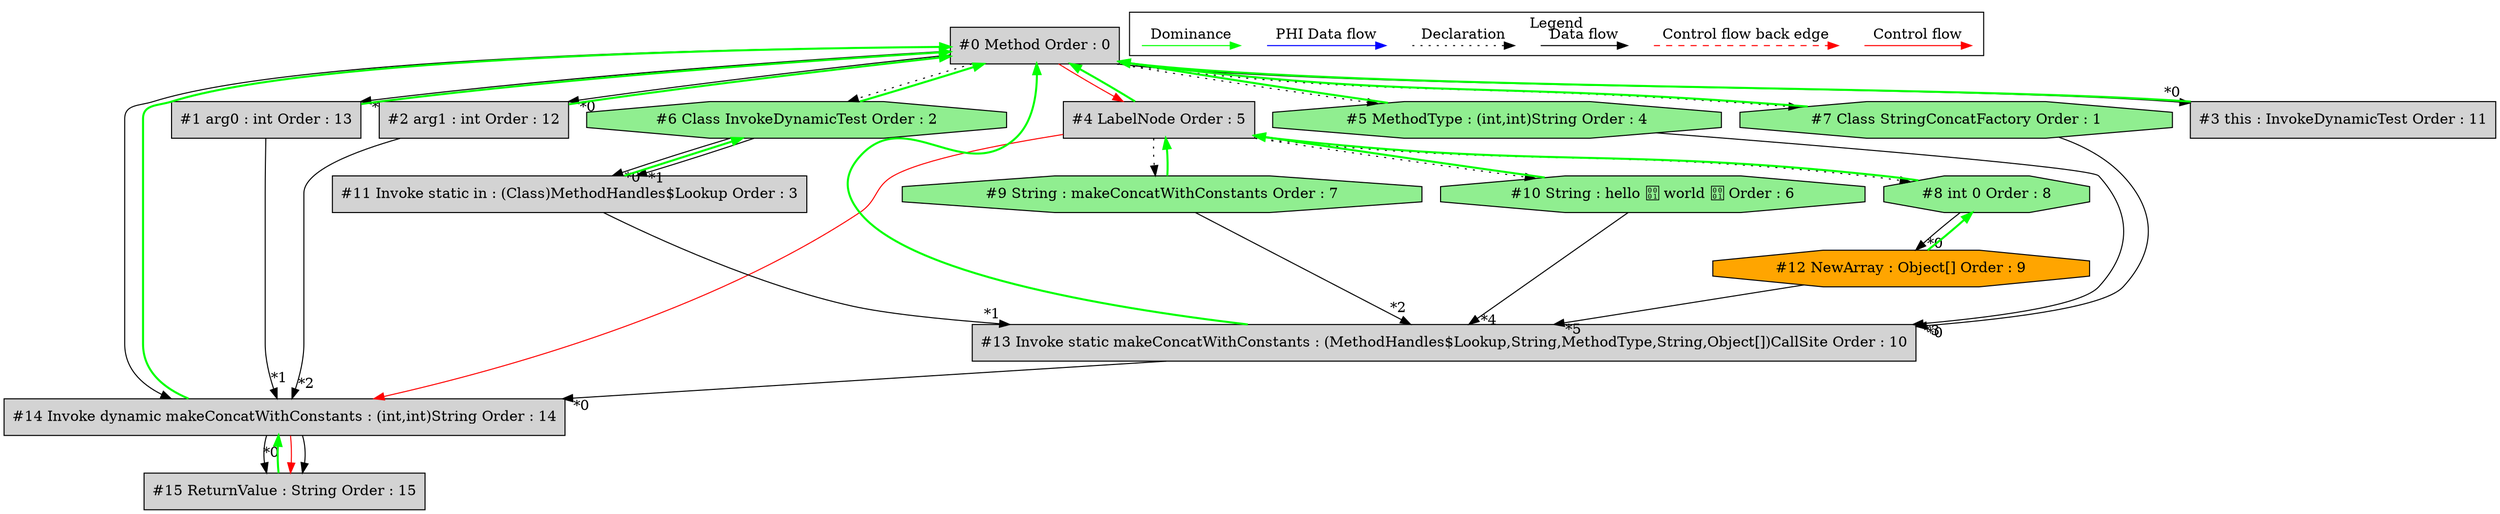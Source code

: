 digraph debugoutput {
 ordering="in";
 node0[label="#0 Method Order : 0",shape=box, fillcolor=lightgrey, style=filled];
 node1[label="#1 arg0 : int Order : 13",shape=box, fillcolor=lightgrey, style=filled];
 node1 -> node0[dir="forward" color="green" penwidth="2"];
 node0 -> node1[headlabel="*0", labeldistance=2];
 node2[label="#2 arg1 : int Order : 12",shape=box, fillcolor=lightgrey, style=filled];
 node2 -> node0[dir="forward" color="green" penwidth="2"];
 node0 -> node2[headlabel="*0", labeldistance=2];
 node3[label="#3 this : InvokeDynamicTest Order : 11",shape=box, fillcolor=lightgrey, style=filled];
 node3 -> node0[dir="forward" color="green" penwidth="2"];
 node0 -> node3[headlabel="*0", labeldistance=2];
 node4[label="#4 LabelNode Order : 5",shape=box, fillcolor=lightgrey, style=filled];
 node4 -> node0[dir="forward" color="green" penwidth="2"];
 node0 -> node4[labeldistance=2, color=red, fontcolor=red];
 node5[label="#5 MethodType : (int,int)String Order : 4",shape=octagon, fillcolor=lightgreen, style=filled];
 node5 -> node0[dir="forward" color="green" penwidth="2"];
 node0 -> node5[style=dotted];
 node6[label="#6 Class InvokeDynamicTest Order : 2",shape=octagon, fillcolor=lightgreen, style=filled];
 node6 -> node0[dir="forward" color="green" penwidth="2"];
 node0 -> node6[style=dotted];
 node7[label="#7 Class StringConcatFactory Order : 1",shape=octagon, fillcolor=lightgreen, style=filled];
 node7 -> node0[dir="forward" color="green" penwidth="2"];
 node0 -> node7[style=dotted];
 node8[label="#8 int 0 Order : 8",shape=octagon, fillcolor=lightgreen, style=filled];
 node8 -> node4[dir="forward" color="green" penwidth="2"];
 node4 -> node8[style=dotted];
 node9[label="#9 String : makeConcatWithConstants Order : 7",shape=octagon, fillcolor=lightgreen, style=filled];
 node9 -> node4[dir="forward" color="green" penwidth="2"];
 node4 -> node9[style=dotted];
 node10[label="#10 String : hello  world  Order : 6",shape=octagon, fillcolor=lightgreen, style=filled];
 node10 -> node4[dir="forward" color="green" penwidth="2"];
 node4 -> node10[style=dotted];
 node11[label="#11 Invoke static in : (Class)MethodHandles$Lookup Order : 3",shape=box, fillcolor=lightgrey, style=filled];
 node11 -> node6[dir="forward" color="green" penwidth="2"];
 node6 -> node11[headlabel="*0", labeldistance=2];
 node6 -> node11[headlabel="*1", labeldistance=2];
 node12[label="#12 NewArray : Object[] Order : 9",shape=octagon, fillcolor=orange, style=filled];
 node12 -> node8[dir="forward" color="green" penwidth="2"];
 node8 -> node12[headlabel="*0", labeldistance=2];
 node13[label="#13 Invoke static makeConcatWithConstants : (MethodHandles$Lookup,String,MethodType,String,Object[])CallSite Order : 10",shape=box, fillcolor=lightgrey, style=filled];
 node13 -> node0[dir="forward" color="green" penwidth="2"];
 node7 -> node13[headlabel="*0", labeldistance=2];
 node11 -> node13[headlabel="*1", labeldistance=2];
 node9 -> node13[headlabel="*2", labeldistance=2];
 node5 -> node13[headlabel="*3", labeldistance=2];
 node10 -> node13[headlabel="*4", labeldistance=2];
 node12 -> node13[headlabel="*5", labeldistance=2];
 node14[label="#14 Invoke dynamic makeConcatWithConstants : (int,int)String Order : 14",shape=box, fillcolor=lightgrey, style=filled];
 node14 -> node0[dir="forward" color="green" penwidth="2"];
 node13 -> node14[headlabel="*0", labeldistance=2];
 node1 -> node14[headlabel="*1", labeldistance=2];
 node2 -> node14[headlabel="*2", labeldistance=2];
 node0 -> node14;
 node4 -> node14[labeldistance=2, color=red, fontcolor=red];
 node15[label="#15 ReturnValue : String Order : 15",shape=box, fillcolor=lightgrey, style=filled];
 node15 -> node14[dir="forward" color="green" penwidth="2"];
 node14 -> node15[headlabel="*0", labeldistance=2];
 node14 -> node15[labeldistance=2, color=red, fontcolor=red];
 node14 -> node15;
 subgraph cluster_000 {
  label = "Legend";
  node [shape=point]
  {
   rank=same;
   c0 [style = invis];
   c1 [style = invis];
   c2 [style = invis];
   c3 [style = invis];
   d0 [style = invis];
   d1 [style = invis];
   d2 [style = invis];
   d3 [style = invis];
   d4 [style = invis];
   d5 [style = invis];
   d6 [style = invis];
   d7 [style = invis];
  }
  c0 -> c1 [label="Control flow", style=solid, color=red]
  c2 -> c3 [label="Control flow back edge", style=dashed, color=red]
  d0 -> d1 [label="Data flow"]
  d2 -> d3 [label="Declaration", style=dotted]
  d4 -> d5 [label="PHI Data flow", color=blue]
  d6 -> d7 [label="Dominance", color=green]
 }

}
